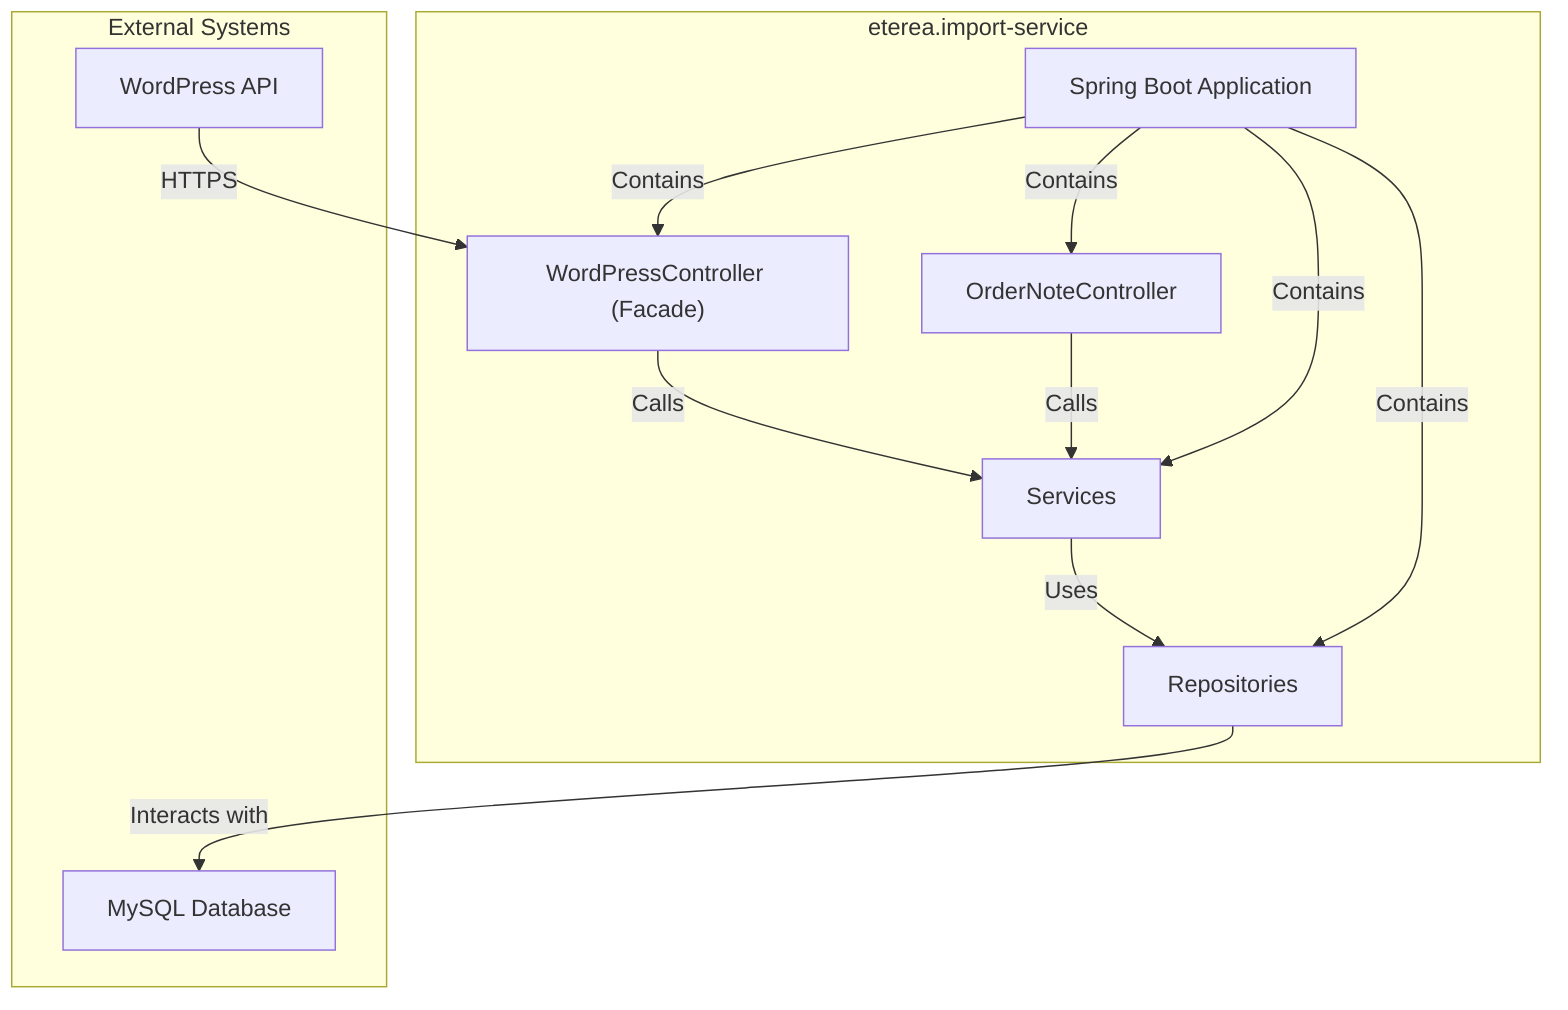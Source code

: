 graph TD
    subgraph "eterea.import-service"
        A["Spring Boot Application"]
        B["WordPressController (Facade)"]
        C["OrderNoteController"]
        D["Services"]
        E["Repositories"]
    end

    subgraph "External Systems"
        F["WordPress API"]
        G["MySQL Database"]
    end

    F -- HTTPS --> B
    B -- Calls --> D
    C -- Calls --> D
    D -- Uses --> E
    E -- Interacts with --> G
    A -- Contains --> B
    A -- Contains --> C
    A -- Contains --> D
    A -- Contains --> E
